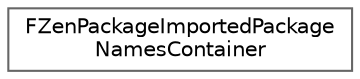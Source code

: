 digraph "Graphical Class Hierarchy"
{
 // INTERACTIVE_SVG=YES
 // LATEX_PDF_SIZE
  bgcolor="transparent";
  edge [fontname=Helvetica,fontsize=10,labelfontname=Helvetica,labelfontsize=10];
  node [fontname=Helvetica,fontsize=10,shape=box,height=0.2,width=0.4];
  rankdir="LR";
  Node0 [id="Node000000",label="FZenPackageImportedPackage\lNamesContainer",height=0.2,width=0.4,color="grey40", fillcolor="white", style="filled",URL="$d0/d2c/structFZenPackageImportedPackageNamesContainer.html",tooltip=" "];
}
